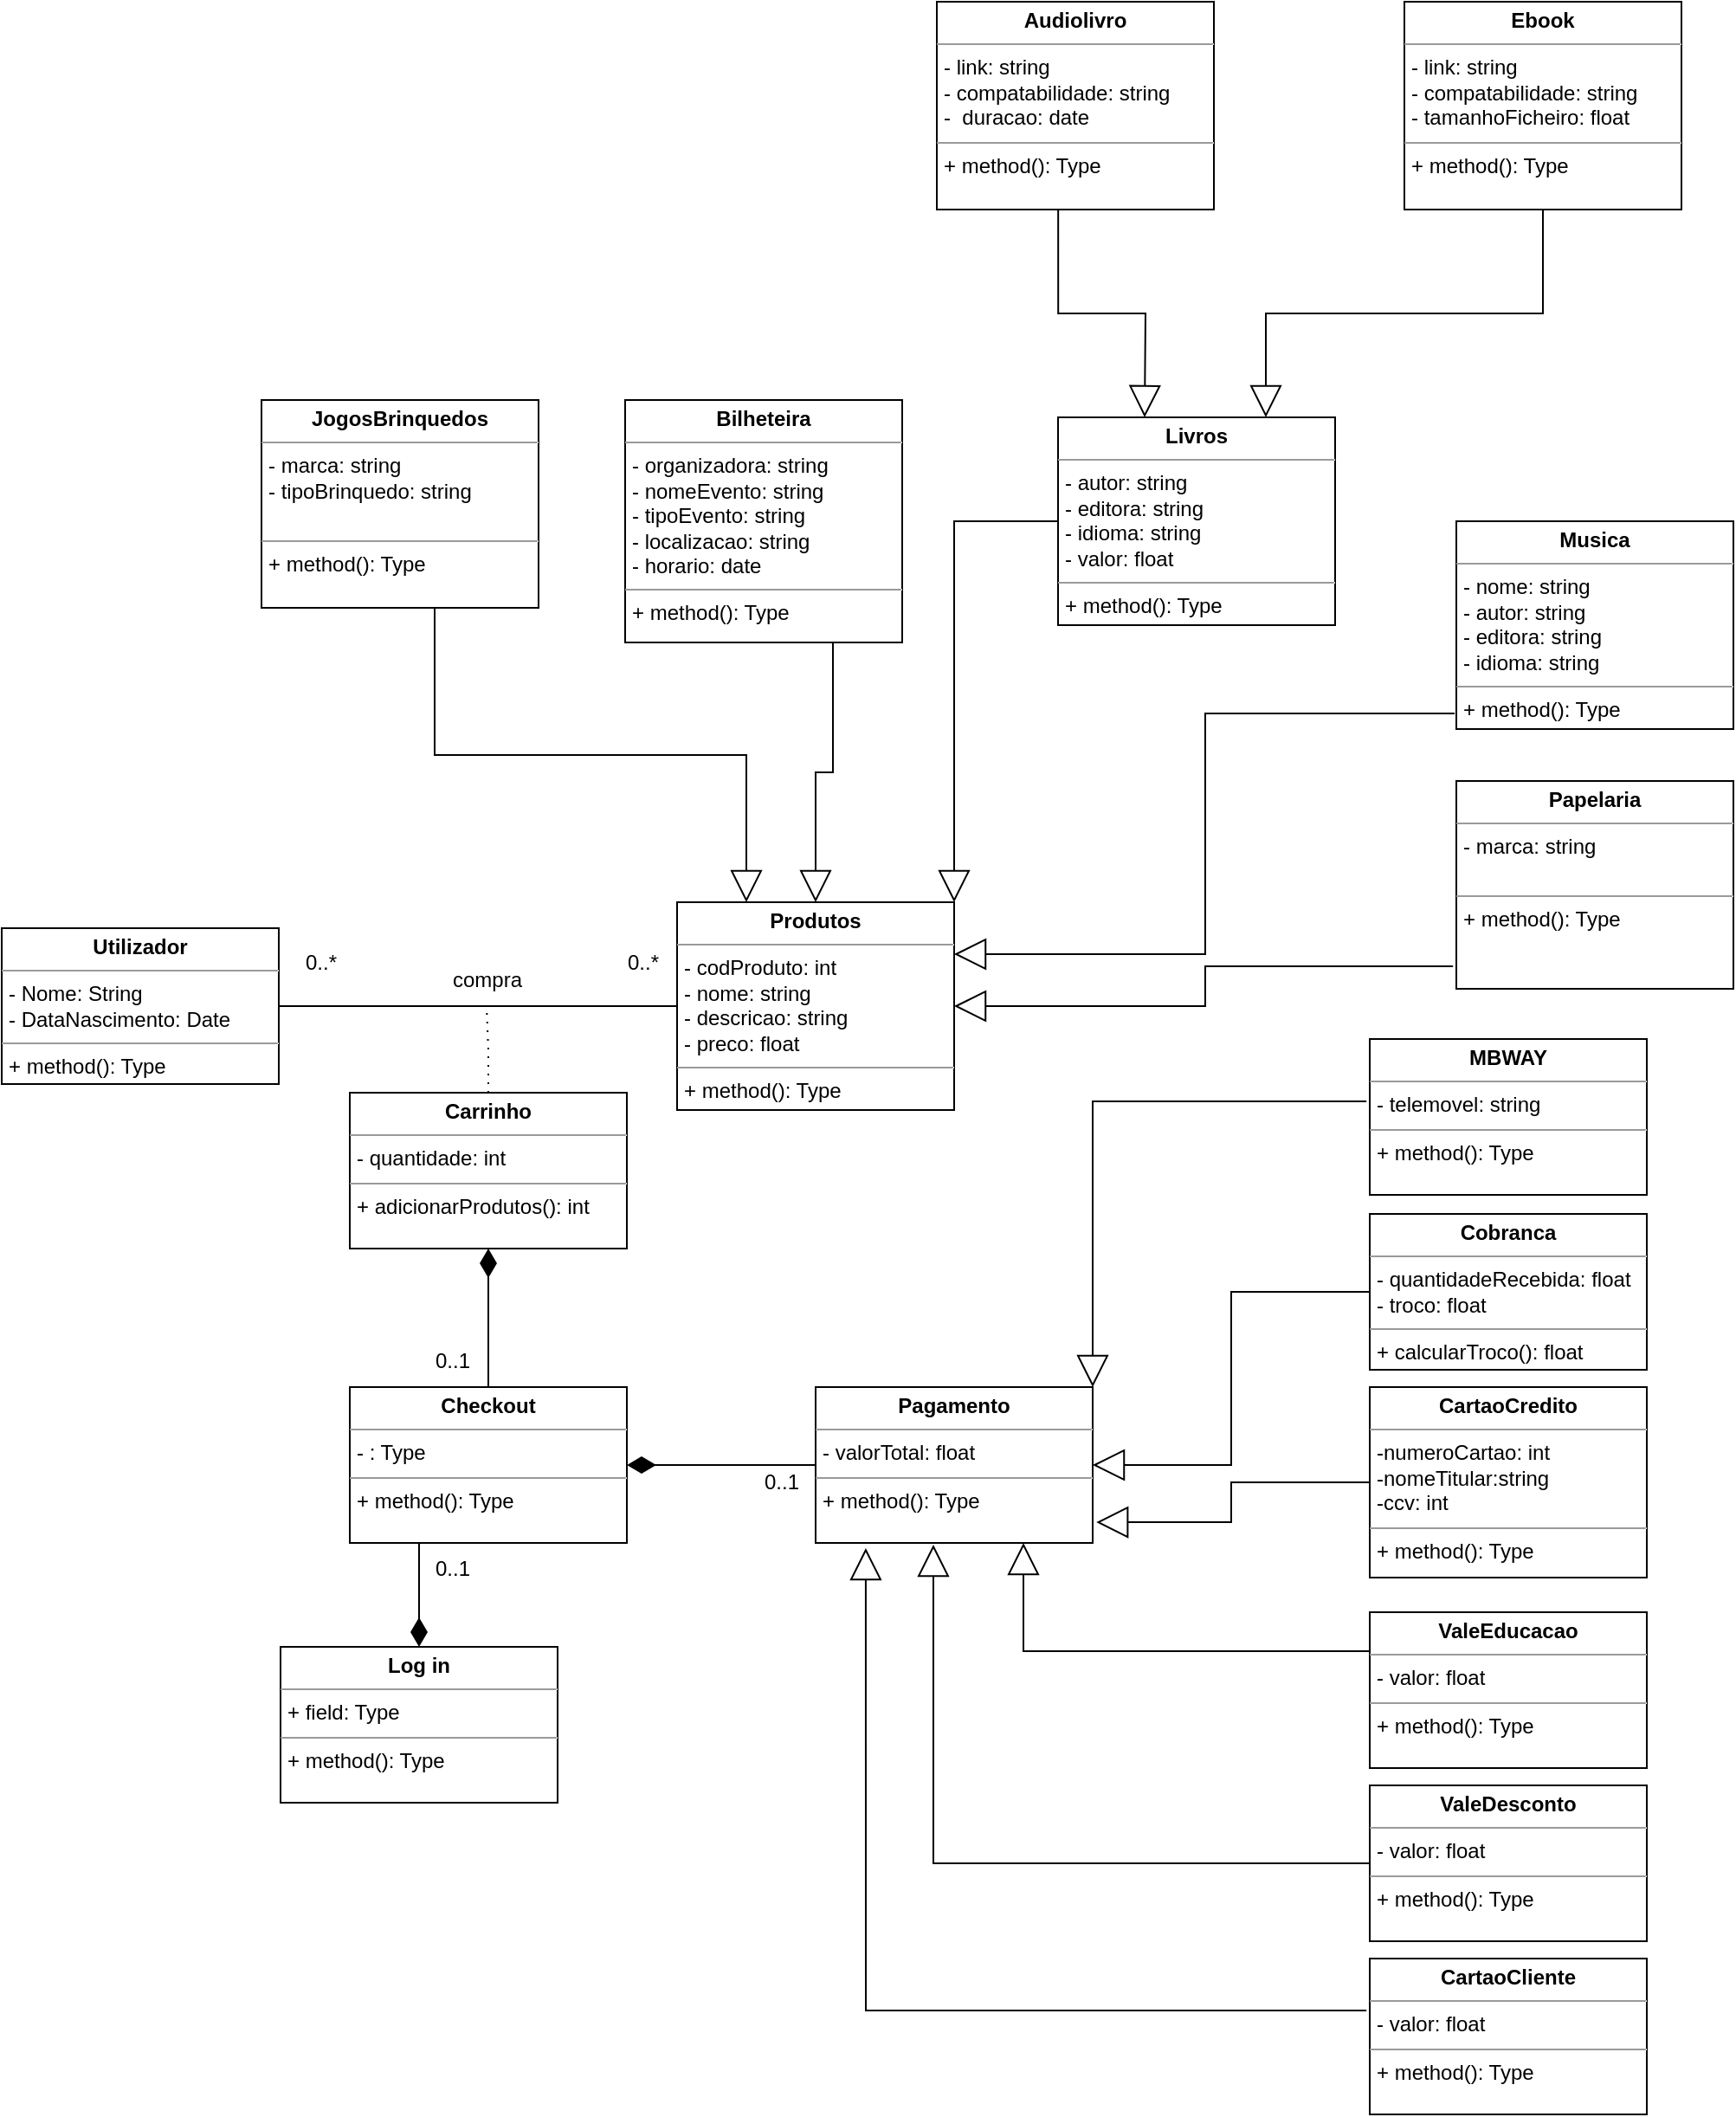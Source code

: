 <mxfile version="22.1.8" type="device">
  <diagram name="Página-1" id="8qIAGLaSQ-IMYFgypan-">
    <mxGraphModel dx="1434" dy="-431" grid="1" gridSize="10" guides="1" tooltips="1" connect="1" arrows="1" fold="1" page="1" pageScale="1" pageWidth="827" pageHeight="1169" math="0" shadow="0">
      <root>
        <mxCell id="0" />
        <mxCell id="1" parent="0" />
        <mxCell id="YzwFTOW2Nqn99mvJIHWq-1" value="&lt;p style=&quot;margin:0px;margin-top:4px;text-align:center;&quot;&gt;&lt;b&gt;Utilizador&lt;/b&gt;&lt;/p&gt;&lt;hr size=&quot;1&quot;&gt;&lt;p style=&quot;margin:0px;margin-left:4px;&quot;&gt;- Nome: String&lt;/p&gt;&lt;p style=&quot;margin:0px;margin-left:4px;&quot;&gt;- DataNascimento: Date&lt;/p&gt;&lt;hr size=&quot;1&quot;&gt;&lt;p style=&quot;margin:0px;margin-left:4px;&quot;&gt;+ method(): Type&lt;/p&gt;" style="verticalAlign=top;align=left;overflow=fill;fontSize=12;fontFamily=Helvetica;html=1;whiteSpace=wrap;" vertex="1" parent="1">
          <mxGeometry x="210" y="2075" width="160" height="90" as="geometry" />
        </mxCell>
        <mxCell id="YzwFTOW2Nqn99mvJIHWq-2" value="&lt;p style=&quot;margin:0px;margin-top:4px;text-align:center;&quot;&gt;&lt;b&gt;Produtos&lt;/b&gt;&lt;/p&gt;&lt;hr size=&quot;1&quot;&gt;&lt;p style=&quot;margin:0px;margin-left:4px;&quot;&gt;- codProduto: int&lt;/p&gt;&lt;p style=&quot;margin:0px;margin-left:4px;&quot;&gt;- nome: string&lt;/p&gt;&lt;p style=&quot;margin:0px;margin-left:4px;&quot;&gt;- descricao: string&lt;/p&gt;&lt;p style=&quot;margin:0px;margin-left:4px;&quot;&gt;- preco: float&lt;/p&gt;&lt;hr size=&quot;1&quot;&gt;&lt;p style=&quot;margin:0px;margin-left:4px;&quot;&gt;+ method(): Type&lt;/p&gt;" style="verticalAlign=top;align=left;overflow=fill;fontSize=12;fontFamily=Helvetica;html=1;whiteSpace=wrap;" vertex="1" parent="1">
          <mxGeometry x="600" y="2060" width="160" height="120" as="geometry" />
        </mxCell>
        <mxCell id="YzwFTOW2Nqn99mvJIHWq-3" value="&lt;p style=&quot;margin:0px;margin-top:4px;text-align:center;&quot;&gt;&lt;b&gt;Checkout&lt;/b&gt;&lt;/p&gt;&lt;hr size=&quot;1&quot;&gt;&lt;p style=&quot;margin:0px;margin-left:4px;&quot;&gt;- : Type&lt;/p&gt;&lt;hr size=&quot;1&quot;&gt;&lt;p style=&quot;margin:0px;margin-left:4px;&quot;&gt;+ method(): Type&lt;/p&gt;" style="verticalAlign=top;align=left;overflow=fill;fontSize=12;fontFamily=Helvetica;html=1;whiteSpace=wrap;" vertex="1" parent="1">
          <mxGeometry x="411" y="2340" width="160" height="90" as="geometry" />
        </mxCell>
        <mxCell id="YzwFTOW2Nqn99mvJIHWq-4" value="&lt;p style=&quot;margin:0px;margin-top:4px;text-align:center;&quot;&gt;&lt;b&gt;Pagamento&lt;/b&gt;&lt;/p&gt;&lt;hr size=&quot;1&quot;&gt;&lt;p style=&quot;margin:0px;margin-left:4px;&quot;&gt;- valorTotal: float&lt;/p&gt;&lt;hr size=&quot;1&quot;&gt;&lt;p style=&quot;margin:0px;margin-left:4px;&quot;&gt;+ method(): Type&lt;/p&gt;" style="verticalAlign=top;align=left;overflow=fill;fontSize=12;fontFamily=Helvetica;html=1;whiteSpace=wrap;" vertex="1" parent="1">
          <mxGeometry x="680" y="2340" width="160" height="90" as="geometry" />
        </mxCell>
        <mxCell id="YzwFTOW2Nqn99mvJIHWq-5" value="&lt;p style=&quot;margin:0px;margin-top:4px;text-align:center;&quot;&gt;&lt;b&gt;MBWAY&lt;/b&gt;&lt;/p&gt;&lt;hr size=&quot;1&quot;&gt;&lt;p style=&quot;margin:0px;margin-left:4px;&quot;&gt;- telemovel: string&lt;/p&gt;&lt;hr size=&quot;1&quot;&gt;&lt;p style=&quot;margin:0px;margin-left:4px;&quot;&gt;+ method(): Type&lt;/p&gt;" style="verticalAlign=top;align=left;overflow=fill;fontSize=12;fontFamily=Helvetica;html=1;whiteSpace=wrap;" vertex="1" parent="1">
          <mxGeometry x="1000" y="2139" width="160" height="90" as="geometry" />
        </mxCell>
        <mxCell id="YzwFTOW2Nqn99mvJIHWq-6" value="&lt;p style=&quot;margin:0px;margin-top:4px;text-align:center;&quot;&gt;&lt;b&gt;Log in&lt;/b&gt;&lt;/p&gt;&lt;hr size=&quot;1&quot;&gt;&lt;p style=&quot;margin:0px;margin-left:4px;&quot;&gt;+ field: Type&lt;/p&gt;&lt;hr size=&quot;1&quot;&gt;&lt;p style=&quot;margin:0px;margin-left:4px;&quot;&gt;+ method(): Type&lt;/p&gt;" style="verticalAlign=top;align=left;overflow=fill;fontSize=12;fontFamily=Helvetica;html=1;whiteSpace=wrap;" vertex="1" parent="1">
          <mxGeometry x="371" y="2490" width="160" height="90" as="geometry" />
        </mxCell>
        <mxCell id="YzwFTOW2Nqn99mvJIHWq-7" value="&lt;p style=&quot;margin:0px;margin-top:4px;text-align:center;&quot;&gt;&lt;b&gt;Carrinho&lt;/b&gt;&lt;/p&gt;&lt;hr size=&quot;1&quot;&gt;&lt;p style=&quot;margin:0px;margin-left:4px;&quot;&gt;- quantidade: int&lt;/p&gt;&lt;hr size=&quot;1&quot;&gt;&lt;p style=&quot;margin:0px;margin-left:4px;&quot;&gt;+ adicionarProdutos(): int&lt;/p&gt;" style="verticalAlign=top;align=left;overflow=fill;fontSize=12;fontFamily=Helvetica;html=1;whiteSpace=wrap;" vertex="1" parent="1">
          <mxGeometry x="411" y="2170" width="160" height="90" as="geometry" />
        </mxCell>
        <mxCell id="YzwFTOW2Nqn99mvJIHWq-8" value="&lt;p style=&quot;margin:0px;margin-top:4px;text-align:center;&quot;&gt;&lt;b&gt;Cobranca&lt;/b&gt;&lt;/p&gt;&lt;hr size=&quot;1&quot;&gt;&lt;p style=&quot;margin:0px;margin-left:4px;&quot;&gt;- quantidadeRecebida: float&lt;/p&gt;&lt;p style=&quot;margin:0px;margin-left:4px;&quot;&gt;- troco: float&lt;/p&gt;&lt;hr size=&quot;1&quot;&gt;&lt;p style=&quot;margin:0px;margin-left:4px;&quot;&gt;+ calcularTroco(): float&lt;/p&gt;" style="verticalAlign=top;align=left;overflow=fill;fontSize=12;fontFamily=Helvetica;html=1;whiteSpace=wrap;" vertex="1" parent="1">
          <mxGeometry x="1000" y="2240" width="160" height="90" as="geometry" />
        </mxCell>
        <mxCell id="YzwFTOW2Nqn99mvJIHWq-9" value="&lt;p style=&quot;margin:0px;margin-top:4px;text-align:center;&quot;&gt;&lt;b&gt;CartaoCredito&lt;/b&gt;&lt;/p&gt;&lt;hr size=&quot;1&quot;&gt;&lt;p style=&quot;margin:0px;margin-left:4px;&quot;&gt;-numeroCartao: int&lt;/p&gt;&lt;p style=&quot;margin:0px;margin-left:4px;&quot;&gt;-nomeTitular:string&lt;/p&gt;&lt;p style=&quot;margin:0px;margin-left:4px;&quot;&gt;-ccv: int&lt;/p&gt;&lt;hr size=&quot;1&quot;&gt;&lt;p style=&quot;margin:0px;margin-left:4px;&quot;&gt;+ method(): Type&lt;/p&gt;" style="verticalAlign=top;align=left;overflow=fill;fontSize=12;fontFamily=Helvetica;html=1;whiteSpace=wrap;" vertex="1" parent="1">
          <mxGeometry x="1000" y="2340" width="160" height="110" as="geometry" />
        </mxCell>
        <mxCell id="YzwFTOW2Nqn99mvJIHWq-10" value="" style="endArrow=block;endSize=16;endFill=0;html=1;rounded=0;edgeStyle=orthogonalEdgeStyle;exitX=0;exitY=0.5;exitDx=0;exitDy=0;entryX=1;entryY=0.5;entryDx=0;entryDy=0;" edge="1" parent="1" source="YzwFTOW2Nqn99mvJIHWq-8" target="YzwFTOW2Nqn99mvJIHWq-4">
          <mxGeometry width="160" relative="1" as="geometry">
            <mxPoint x="1010" y="2428" as="sourcePoint" />
            <mxPoint x="810" y="2330" as="targetPoint" />
          </mxGeometry>
        </mxCell>
        <mxCell id="YzwFTOW2Nqn99mvJIHWq-11" value="" style="endArrow=block;endSize=16;endFill=0;html=1;rounded=0;edgeStyle=orthogonalEdgeStyle;exitX=-0.012;exitY=0.4;exitDx=0;exitDy=0;exitPerimeter=0;entryX=1;entryY=0;entryDx=0;entryDy=0;" edge="1" parent="1" source="YzwFTOW2Nqn99mvJIHWq-5" target="YzwFTOW2Nqn99mvJIHWq-4">
          <mxGeometry width="160" relative="1" as="geometry">
            <mxPoint x="1020" y="2315" as="sourcePoint" />
            <mxPoint x="890" y="2285" as="targetPoint" />
          </mxGeometry>
        </mxCell>
        <mxCell id="YzwFTOW2Nqn99mvJIHWq-12" value="" style="endArrow=none;endFill=0;html=1;edgeStyle=orthogonalEdgeStyle;align=left;verticalAlign=top;rounded=0;exitX=1;exitY=0.5;exitDx=0;exitDy=0;entryX=0;entryY=0.5;entryDx=0;entryDy=0;" edge="1" parent="1" source="YzwFTOW2Nqn99mvJIHWq-1" target="YzwFTOW2Nqn99mvJIHWq-2">
          <mxGeometry x="-1" relative="1" as="geometry">
            <mxPoint x="420" y="2024.5" as="sourcePoint" />
            <mxPoint x="629" y="2025" as="targetPoint" />
          </mxGeometry>
        </mxCell>
        <mxCell id="YzwFTOW2Nqn99mvJIHWq-13" value="" style="endArrow=none;html=1;endSize=12;startArrow=diamondThin;startSize=14;startFill=1;edgeStyle=orthogonalEdgeStyle;align=left;verticalAlign=bottom;rounded=0;exitX=1;exitY=0.5;exitDx=0;exitDy=0;entryX=0;entryY=0.5;entryDx=0;entryDy=0;endFill=0;" edge="1" parent="1" source="YzwFTOW2Nqn99mvJIHWq-3" target="YzwFTOW2Nqn99mvJIHWq-4">
          <mxGeometry x="-1" y="3" relative="1" as="geometry">
            <mxPoint x="650" y="2520" as="sourcePoint" />
            <mxPoint x="810" y="2520" as="targetPoint" />
          </mxGeometry>
        </mxCell>
        <mxCell id="YzwFTOW2Nqn99mvJIHWq-14" value="" style="endArrow=none;html=1;endSize=12;startArrow=diamondThin;startSize=14;startFill=1;align=left;verticalAlign=bottom;rounded=0;exitX=0.5;exitY=0;exitDx=0;exitDy=0;edgeStyle=orthogonalEdgeStyle;entryX=0.25;entryY=1;entryDx=0;entryDy=0;endFill=0;" edge="1" parent="1" source="YzwFTOW2Nqn99mvJIHWq-6" target="YzwFTOW2Nqn99mvJIHWq-3">
          <mxGeometry x="-1" y="3" relative="1" as="geometry">
            <mxPoint x="650" y="2320" as="sourcePoint" />
            <mxPoint x="418" y="2370" as="targetPoint" />
          </mxGeometry>
        </mxCell>
        <mxCell id="YzwFTOW2Nqn99mvJIHWq-15" value="" style="endArrow=none;html=1;endSize=12;startArrow=diamondThin;startSize=14;startFill=1;align=left;verticalAlign=bottom;rounded=0;exitX=0.5;exitY=1;exitDx=0;exitDy=0;edgeStyle=orthogonalEdgeStyle;entryX=0.5;entryY=0;entryDx=0;entryDy=0;endFill=0;" edge="1" parent="1" source="YzwFTOW2Nqn99mvJIHWq-7" target="YzwFTOW2Nqn99mvJIHWq-3">
          <mxGeometry x="-1" y="3" relative="1" as="geometry">
            <mxPoint x="470" y="2420" as="sourcePoint" />
            <mxPoint x="310" y="2510" as="targetPoint" />
          </mxGeometry>
        </mxCell>
        <mxCell id="YzwFTOW2Nqn99mvJIHWq-16" value="0..*" style="text;html=1;align=center;verticalAlign=middle;resizable=0;points=[];autosize=1;strokeColor=none;fillColor=none;" vertex="1" parent="1">
          <mxGeometry x="374" y="2080" width="40" height="30" as="geometry" />
        </mxCell>
        <mxCell id="YzwFTOW2Nqn99mvJIHWq-17" value="0..*" style="text;html=1;align=center;verticalAlign=middle;resizable=0;points=[];autosize=1;strokeColor=none;fillColor=none;" vertex="1" parent="1">
          <mxGeometry x="560" y="2080" width="40" height="30" as="geometry" />
        </mxCell>
        <mxCell id="YzwFTOW2Nqn99mvJIHWq-18" value="&lt;p style=&quot;margin:0px;margin-top:4px;text-align:center;&quot;&gt;&lt;b&gt;ValeEducacao&lt;/b&gt;&lt;/p&gt;&lt;hr size=&quot;1&quot;&gt;&lt;p style=&quot;margin:0px;margin-left:4px;&quot;&gt;- valor: float&lt;/p&gt;&lt;hr size=&quot;1&quot;&gt;&lt;p style=&quot;margin:0px;margin-left:4px;&quot;&gt;+ method(): Type&lt;/p&gt;" style="verticalAlign=top;align=left;overflow=fill;fontSize=12;fontFamily=Helvetica;html=1;whiteSpace=wrap;" vertex="1" parent="1">
          <mxGeometry x="1000" y="2470" width="160" height="90" as="geometry" />
        </mxCell>
        <mxCell id="YzwFTOW2Nqn99mvJIHWq-19" value="" style="endArrow=block;endSize=16;endFill=0;html=1;rounded=0;edgeStyle=orthogonalEdgeStyle;exitX=0;exitY=0.25;exitDx=0;exitDy=0;entryX=0.75;entryY=1;entryDx=0;entryDy=0;" edge="1" parent="1" source="YzwFTOW2Nqn99mvJIHWq-18" target="YzwFTOW2Nqn99mvJIHWq-4">
          <mxGeometry width="160" relative="1" as="geometry">
            <mxPoint x="1010" y="2428" as="sourcePoint" />
            <mxPoint x="810" y="2330" as="targetPoint" />
          </mxGeometry>
        </mxCell>
        <mxCell id="YzwFTOW2Nqn99mvJIHWq-20" value="&lt;p style=&quot;margin:0px;margin-top:4px;text-align:center;&quot;&gt;&lt;b&gt;ValeDesconto&lt;/b&gt;&lt;/p&gt;&lt;hr size=&quot;1&quot;&gt;&lt;p style=&quot;margin:0px;margin-left:4px;&quot;&gt;- valor: float&lt;/p&gt;&lt;hr size=&quot;1&quot;&gt;&lt;p style=&quot;margin:0px;margin-left:4px;&quot;&gt;+ method(): Type&lt;/p&gt;" style="verticalAlign=top;align=left;overflow=fill;fontSize=12;fontFamily=Helvetica;html=1;whiteSpace=wrap;" vertex="1" parent="1">
          <mxGeometry x="1000" y="2570" width="160" height="90" as="geometry" />
        </mxCell>
        <mxCell id="YzwFTOW2Nqn99mvJIHWq-21" value="&lt;p style=&quot;margin:0px;margin-top:4px;text-align:center;&quot;&gt;&lt;b&gt;CartaoCliente&lt;/b&gt;&lt;/p&gt;&lt;hr size=&quot;1&quot;&gt;&lt;p style=&quot;margin:0px;margin-left:4px;&quot;&gt;- valor: float&lt;/p&gt;&lt;hr size=&quot;1&quot;&gt;&lt;p style=&quot;margin:0px;margin-left:4px;&quot;&gt;+ method(): Type&lt;/p&gt;" style="verticalAlign=top;align=left;overflow=fill;fontSize=12;fontFamily=Helvetica;html=1;whiteSpace=wrap;" vertex="1" parent="1">
          <mxGeometry x="1000" y="2670" width="160" height="90" as="geometry" />
        </mxCell>
        <mxCell id="YzwFTOW2Nqn99mvJIHWq-22" value="" style="endArrow=block;endSize=16;endFill=0;html=1;rounded=0;edgeStyle=orthogonalEdgeStyle;exitX=0;exitY=0.5;exitDx=0;exitDy=0;entryX=0.425;entryY=1.011;entryDx=0;entryDy=0;entryPerimeter=0;" edge="1" parent="1" source="YzwFTOW2Nqn99mvJIHWq-20" target="YzwFTOW2Nqn99mvJIHWq-4">
          <mxGeometry width="160" relative="1" as="geometry">
            <mxPoint x="1020" y="2603" as="sourcePoint" />
            <mxPoint x="770" y="2330" as="targetPoint" />
          </mxGeometry>
        </mxCell>
        <mxCell id="YzwFTOW2Nqn99mvJIHWq-23" value="" style="endArrow=block;endSize=16;endFill=0;html=1;rounded=0;edgeStyle=orthogonalEdgeStyle;exitX=-0.012;exitY=0.333;exitDx=0;exitDy=0;entryX=0.181;entryY=1.033;entryDx=0;entryDy=0;entryPerimeter=0;exitPerimeter=0;" edge="1" parent="1" source="YzwFTOW2Nqn99mvJIHWq-21" target="YzwFTOW2Nqn99mvJIHWq-4">
          <mxGeometry width="160" relative="1" as="geometry">
            <mxPoint x="1020" y="2745" as="sourcePoint" />
            <mxPoint x="798" y="2331" as="targetPoint" />
          </mxGeometry>
        </mxCell>
        <mxCell id="YzwFTOW2Nqn99mvJIHWq-24" value="0..1" style="text;html=1;align=center;verticalAlign=middle;resizable=0;points=[];autosize=1;strokeColor=none;fillColor=none;" vertex="1" parent="1">
          <mxGeometry x="640" y="2380" width="40" height="30" as="geometry" />
        </mxCell>
        <mxCell id="YzwFTOW2Nqn99mvJIHWq-25" value="0..1" style="text;html=1;align=center;verticalAlign=middle;resizable=0;points=[];autosize=1;strokeColor=none;fillColor=none;" vertex="1" parent="1">
          <mxGeometry x="450" y="2430" width="40" height="30" as="geometry" />
        </mxCell>
        <mxCell id="YzwFTOW2Nqn99mvJIHWq-26" value="0..1" style="text;html=1;align=center;verticalAlign=middle;resizable=0;points=[];autosize=1;strokeColor=none;fillColor=none;" vertex="1" parent="1">
          <mxGeometry x="450" y="2310" width="40" height="30" as="geometry" />
        </mxCell>
        <mxCell id="YzwFTOW2Nqn99mvJIHWq-27" value="" style="endArrow=block;endSize=16;endFill=0;html=1;rounded=0;edgeStyle=orthogonalEdgeStyle;exitX=0;exitY=0.5;exitDx=0;exitDy=0;entryX=1.013;entryY=0.867;entryDx=0;entryDy=0;entryPerimeter=0;" edge="1" parent="1" source="YzwFTOW2Nqn99mvJIHWq-9" target="YzwFTOW2Nqn99mvJIHWq-4">
          <mxGeometry width="160" relative="1" as="geometry">
            <mxPoint x="1010" y="2563" as="sourcePoint" />
            <mxPoint x="830" y="2420" as="targetPoint" />
          </mxGeometry>
        </mxCell>
        <mxCell id="YzwFTOW2Nqn99mvJIHWq-28" value="" style="endArrow=none;html=1;edgeStyle=orthogonalEdgeStyle;rounded=0;exitX=0.5;exitY=0;exitDx=0;exitDy=0;dashed=1;dashPattern=1 4;" edge="1" parent="1" source="YzwFTOW2Nqn99mvJIHWq-7">
          <mxGeometry relative="1" as="geometry">
            <mxPoint x="500" y="2160" as="sourcePoint" />
            <mxPoint x="490" y="2120" as="targetPoint" />
          </mxGeometry>
        </mxCell>
        <mxCell id="YzwFTOW2Nqn99mvJIHWq-29" value="compra" style="text;html=1;align=center;verticalAlign=middle;resizable=0;points=[];autosize=1;strokeColor=none;fillColor=none;" vertex="1" parent="1">
          <mxGeometry x="460" y="2090" width="60" height="30" as="geometry" />
        </mxCell>
        <mxCell id="YzwFTOW2Nqn99mvJIHWq-30" value="&lt;p style=&quot;margin:0px;margin-top:4px;text-align:center;&quot;&gt;&lt;b&gt;Livros&lt;/b&gt;&lt;/p&gt;&lt;hr size=&quot;1&quot;&gt;&lt;p style=&quot;margin:0px;margin-left:4px;&quot;&gt;&lt;span style=&quot;background-color: initial;&quot;&gt;- autor: string&lt;/span&gt;&lt;br&gt;&lt;/p&gt;&lt;p style=&quot;margin:0px;margin-left:4px;&quot;&gt;- editora: string&lt;/p&gt;&lt;p style=&quot;margin:0px;margin-left:4px;&quot;&gt;- idioma: string&lt;/p&gt;&lt;p style=&quot;margin:0px;margin-left:4px;&quot;&gt;- valor: float&lt;/p&gt;&lt;hr size=&quot;1&quot;&gt;&lt;p style=&quot;margin:0px;margin-left:4px;&quot;&gt;+ method(): Type&lt;/p&gt;" style="verticalAlign=top;align=left;overflow=fill;fontSize=12;fontFamily=Helvetica;html=1;whiteSpace=wrap;" vertex="1" parent="1">
          <mxGeometry x="820" y="1780" width="160" height="120" as="geometry" />
        </mxCell>
        <mxCell id="YzwFTOW2Nqn99mvJIHWq-31" value="&lt;p style=&quot;margin:0px;margin-top:4px;text-align:center;&quot;&gt;&lt;b&gt;Ebook&lt;/b&gt;&lt;/p&gt;&lt;hr size=&quot;1&quot;&gt;&lt;p style=&quot;margin:0px;margin-left:4px;&quot;&gt;- link: string&lt;/p&gt;&lt;p style=&quot;margin:0px;margin-left:4px;&quot;&gt;- compatabilidade: string&lt;/p&gt;&lt;p style=&quot;margin:0px;margin-left:4px;&quot;&gt;- tamanhoFicheiro: float&lt;/p&gt;&lt;hr size=&quot;1&quot;&gt;&lt;p style=&quot;margin:0px;margin-left:4px;&quot;&gt;+ method(): Type&lt;/p&gt;" style="verticalAlign=top;align=left;overflow=fill;fontSize=12;fontFamily=Helvetica;html=1;whiteSpace=wrap;" vertex="1" parent="1">
          <mxGeometry x="1020" y="1540" width="160" height="120" as="geometry" />
        </mxCell>
        <mxCell id="YzwFTOW2Nqn99mvJIHWq-32" value="&lt;p style=&quot;margin:0px;margin-top:4px;text-align:center;&quot;&gt;&lt;b&gt;Audiolivro&lt;/b&gt;&lt;/p&gt;&lt;hr size=&quot;1&quot;&gt;&lt;p style=&quot;margin:0px;margin-left:4px;&quot;&gt;- link: string&lt;/p&gt;&lt;p style=&quot;margin:0px;margin-left:4px;&quot;&gt;- compatabilidade: string&lt;/p&gt;&lt;p style=&quot;margin:0px;margin-left:4px;&quot;&gt;-&amp;nbsp; duracao: date&lt;/p&gt;&lt;hr size=&quot;1&quot;&gt;&lt;p style=&quot;margin:0px;margin-left:4px;&quot;&gt;+ method(): Type&lt;/p&gt;" style="verticalAlign=top;align=left;overflow=fill;fontSize=12;fontFamily=Helvetica;html=1;whiteSpace=wrap;" vertex="1" parent="1">
          <mxGeometry x="750" y="1540" width="160" height="120" as="geometry" />
        </mxCell>
        <mxCell id="YzwFTOW2Nqn99mvJIHWq-33" value="&lt;p style=&quot;margin:0px;margin-top:4px;text-align:center;&quot;&gt;&lt;b&gt;Bilheteira&lt;/b&gt;&lt;/p&gt;&lt;hr size=&quot;1&quot;&gt;&lt;p style=&quot;margin:0px;margin-left:4px;&quot;&gt;- organizadora: string&lt;/p&gt;&lt;p style=&quot;margin:0px;margin-left:4px;&quot;&gt;- nomeEvento: string&lt;/p&gt;&lt;p style=&quot;margin:0px;margin-left:4px;&quot;&gt;- tipoEvento: string&lt;/p&gt;&lt;p style=&quot;margin:0px;margin-left:4px;&quot;&gt;- localizacao: string&lt;/p&gt;&lt;p style=&quot;margin:0px;margin-left:4px;&quot;&gt;- horario: date&lt;/p&gt;&lt;hr size=&quot;1&quot;&gt;&lt;p style=&quot;margin:0px;margin-left:4px;&quot;&gt;+ method(): Type&lt;/p&gt;" style="verticalAlign=top;align=left;overflow=fill;fontSize=12;fontFamily=Helvetica;html=1;whiteSpace=wrap;" vertex="1" parent="1">
          <mxGeometry x="570" y="1770" width="160" height="140" as="geometry" />
        </mxCell>
        <mxCell id="YzwFTOW2Nqn99mvJIHWq-34" value="&lt;p style=&quot;margin:0px;margin-top:4px;text-align:center;&quot;&gt;&lt;b&gt;Musica&lt;/b&gt;&lt;/p&gt;&lt;hr size=&quot;1&quot;&gt;&lt;p style=&quot;margin:0px;margin-left:4px;&quot;&gt;- nome: string&lt;/p&gt;&lt;p style=&quot;margin:0px;margin-left:4px;&quot;&gt;- autor: string&lt;/p&gt;&lt;p style=&quot;margin:0px;margin-left:4px;&quot;&gt;- editora: string&lt;/p&gt;&lt;p style=&quot;margin:0px;margin-left:4px;&quot;&gt;- idioma: string&lt;/p&gt;&lt;hr size=&quot;1&quot;&gt;&lt;p style=&quot;margin:0px;margin-left:4px;&quot;&gt;+ method(): Type&lt;/p&gt;" style="verticalAlign=top;align=left;overflow=fill;fontSize=12;fontFamily=Helvetica;html=1;whiteSpace=wrap;" vertex="1" parent="1">
          <mxGeometry x="1050" y="1840" width="160" height="120" as="geometry" />
        </mxCell>
        <mxCell id="YzwFTOW2Nqn99mvJIHWq-35" value="&lt;p style=&quot;margin:0px;margin-top:4px;text-align:center;&quot;&gt;&lt;b&gt;Papelaria&lt;/b&gt;&lt;/p&gt;&lt;hr size=&quot;1&quot;&gt;&lt;p style=&quot;margin:0px;margin-left:4px;&quot;&gt;&lt;span style=&quot;background-color: initial;&quot;&gt;- marca: string&lt;/span&gt;&lt;/p&gt;&lt;p style=&quot;margin:0px;margin-left:4px;&quot;&gt;&lt;br&gt;&lt;/p&gt;&lt;hr size=&quot;1&quot;&gt;&lt;p style=&quot;margin:0px;margin-left:4px;&quot;&gt;+ method(): Type&lt;/p&gt;" style="verticalAlign=top;align=left;overflow=fill;fontSize=12;fontFamily=Helvetica;html=1;whiteSpace=wrap;" vertex="1" parent="1">
          <mxGeometry x="1050" y="1990" width="160" height="120" as="geometry" />
        </mxCell>
        <mxCell id="YzwFTOW2Nqn99mvJIHWq-36" value="&lt;p style=&quot;margin:0px;margin-top:4px;text-align:center;&quot;&gt;&lt;b&gt;JogosBrinquedos&lt;/b&gt;&lt;/p&gt;&lt;hr size=&quot;1&quot;&gt;&lt;p style=&quot;margin:0px;margin-left:4px;&quot;&gt;&lt;span style=&quot;background-color: initial;&quot;&gt;- marca: string&lt;/span&gt;&lt;/p&gt;&lt;p style=&quot;margin:0px;margin-left:4px;&quot;&gt;&lt;span style=&quot;background-color: initial;&quot;&gt;- tipoBrinquedo: string&lt;/span&gt;&lt;/p&gt;&lt;p style=&quot;margin:0px;margin-left:4px;&quot;&gt;&lt;br&gt;&lt;/p&gt;&lt;hr size=&quot;1&quot;&gt;&lt;p style=&quot;margin:0px;margin-left:4px;&quot;&gt;+ method(): Type&lt;/p&gt;" style="verticalAlign=top;align=left;overflow=fill;fontSize=12;fontFamily=Helvetica;html=1;whiteSpace=wrap;" vertex="1" parent="1">
          <mxGeometry x="360" y="1770" width="160" height="120" as="geometry" />
        </mxCell>
        <mxCell id="YzwFTOW2Nqn99mvJIHWq-37" value="" style="endArrow=block;endSize=16;endFill=0;html=1;rounded=0;edgeStyle=orthogonalEdgeStyle;exitX=0.438;exitY=1;exitDx=0;exitDy=0;exitPerimeter=0;" edge="1" parent="1" source="YzwFTOW2Nqn99mvJIHWq-32">
          <mxGeometry width="160" relative="1" as="geometry">
            <mxPoint x="849.5" y="1100" as="sourcePoint" />
            <mxPoint x="870" y="1780" as="targetPoint" />
          </mxGeometry>
        </mxCell>
        <mxCell id="YzwFTOW2Nqn99mvJIHWq-38" value="" style="endArrow=block;endSize=16;endFill=0;html=1;rounded=0;edgeStyle=orthogonalEdgeStyle;exitX=0.5;exitY=1;exitDx=0;exitDy=0;entryX=0.75;entryY=0;entryDx=0;entryDy=0;" edge="1" parent="1" source="YzwFTOW2Nqn99mvJIHWq-31" target="YzwFTOW2Nqn99mvJIHWq-30">
          <mxGeometry width="160" relative="1" as="geometry">
            <mxPoint x="830" y="1670" as="sourcePoint" />
            <mxPoint x="880" y="1790" as="targetPoint" />
          </mxGeometry>
        </mxCell>
        <mxCell id="YzwFTOW2Nqn99mvJIHWq-39" value="" style="endArrow=block;endSize=16;endFill=0;html=1;rounded=0;edgeStyle=orthogonalEdgeStyle;exitX=-0.006;exitY=0.925;exitDx=0;exitDy=0;entryX=1;entryY=0.25;entryDx=0;entryDy=0;exitPerimeter=0;" edge="1" parent="1" source="YzwFTOW2Nqn99mvJIHWq-34" target="YzwFTOW2Nqn99mvJIHWq-2">
          <mxGeometry width="160" relative="1" as="geometry">
            <mxPoint x="1110" y="1670" as="sourcePoint" />
            <mxPoint x="950" y="1790" as="targetPoint" />
          </mxGeometry>
        </mxCell>
        <mxCell id="YzwFTOW2Nqn99mvJIHWq-40" value="" style="endArrow=block;endSize=16;endFill=0;html=1;rounded=0;edgeStyle=orthogonalEdgeStyle;entryX=1;entryY=0;entryDx=0;entryDy=0;" edge="1" parent="1" source="YzwFTOW2Nqn99mvJIHWq-30" target="YzwFTOW2Nqn99mvJIHWq-2">
          <mxGeometry width="160" relative="1" as="geometry">
            <mxPoint x="1059" y="1961" as="sourcePoint" />
            <mxPoint x="770" y="2130" as="targetPoint" />
          </mxGeometry>
        </mxCell>
        <mxCell id="YzwFTOW2Nqn99mvJIHWq-41" value="" style="endArrow=block;endSize=16;endFill=0;html=1;rounded=0;edgeStyle=orthogonalEdgeStyle;exitX=0.75;exitY=1;exitDx=0;exitDy=0;" edge="1" parent="1" source="YzwFTOW2Nqn99mvJIHWq-33" target="YzwFTOW2Nqn99mvJIHWq-2">
          <mxGeometry width="160" relative="1" as="geometry">
            <mxPoint x="830" y="1850" as="sourcePoint" />
            <mxPoint x="770" y="2100" as="targetPoint" />
          </mxGeometry>
        </mxCell>
        <mxCell id="YzwFTOW2Nqn99mvJIHWq-42" value="" style="endArrow=block;endSize=16;endFill=0;html=1;rounded=0;edgeStyle=orthogonalEdgeStyle;exitX=0.625;exitY=1;exitDx=0;exitDy=0;exitPerimeter=0;entryX=0.25;entryY=0;entryDx=0;entryDy=0;" edge="1" parent="1" source="YzwFTOW2Nqn99mvJIHWq-36" target="YzwFTOW2Nqn99mvJIHWq-2">
          <mxGeometry width="160" relative="1" as="geometry">
            <mxPoint x="700" y="1920" as="sourcePoint" />
            <mxPoint x="690" y="2070" as="targetPoint" />
          </mxGeometry>
        </mxCell>
        <mxCell id="YzwFTOW2Nqn99mvJIHWq-43" value="" style="endArrow=block;endSize=16;endFill=0;html=1;rounded=0;edgeStyle=orthogonalEdgeStyle;exitX=-0.012;exitY=0.892;exitDx=0;exitDy=0;entryX=1;entryY=0.5;entryDx=0;entryDy=0;exitPerimeter=0;" edge="1" parent="1" source="YzwFTOW2Nqn99mvJIHWq-35" target="YzwFTOW2Nqn99mvJIHWq-2">
          <mxGeometry width="160" relative="1" as="geometry">
            <mxPoint x="1059" y="1961" as="sourcePoint" />
            <mxPoint x="770" y="2100" as="targetPoint" />
          </mxGeometry>
        </mxCell>
      </root>
    </mxGraphModel>
  </diagram>
</mxfile>
